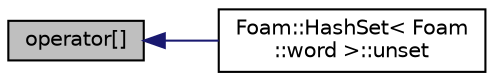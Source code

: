 digraph "operator[]"
{
  bgcolor="transparent";
  edge [fontname="Helvetica",fontsize="10",labelfontname="Helvetica",labelfontsize="10"];
  node [fontname="Helvetica",fontsize="10",shape=record];
  rankdir="LR";
  Node1 [label="operator[]",height=0.2,width=0.4,color="black", fillcolor="grey75", style="filled", fontcolor="black"];
  Node1 -> Node2 [dir="back",color="midnightblue",fontsize="10",style="solid",fontname="Helvetica"];
  Node2 [label="Foam::HashSet\< Foam\l::word \>::unset",height=0.2,width=0.4,color="black",URL="$a00984.html#a8254423a34c8f5eec22bd695751ca43a",tooltip="Unset the specified key - same as erase. "];
}

